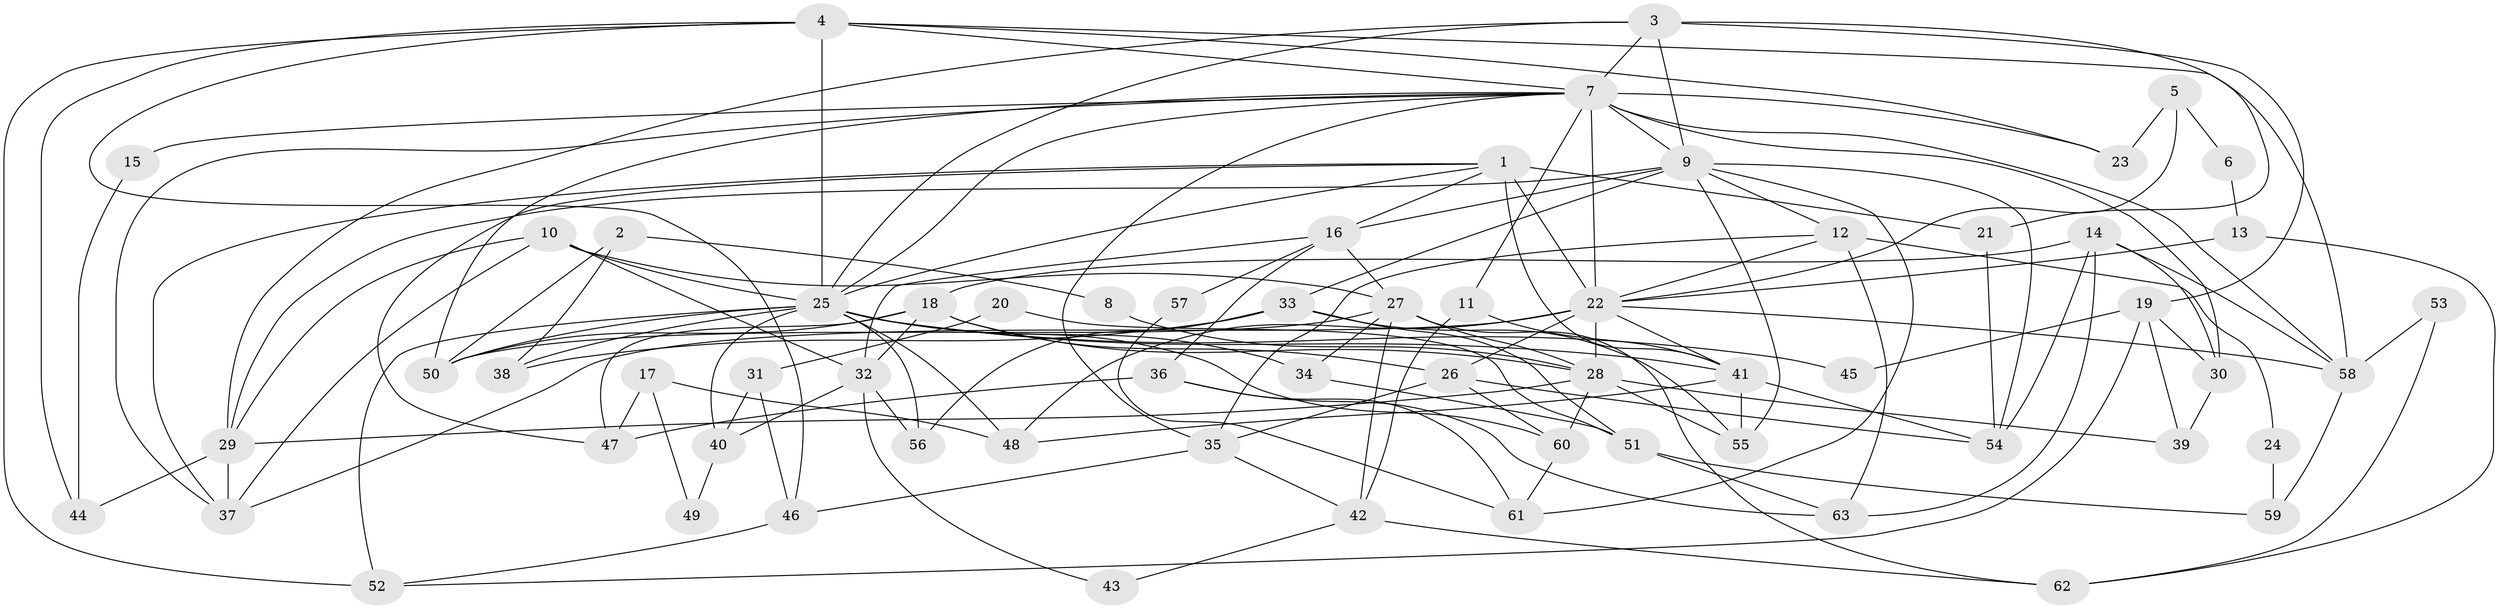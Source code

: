 // original degree distribution, {2: 0.1346153846153846, 3: 0.2692307692307692, 6: 0.1346153846153846, 4: 0.2403846153846154, 5: 0.20192307692307693, 8: 0.009615384615384616, 7: 0.009615384615384616}
// Generated by graph-tools (version 1.1) at 2025/51/03/04/25 22:51:14]
// undirected, 63 vertices, 145 edges
graph export_dot {
  node [color=gray90,style=filled];
  1;
  2;
  3;
  4;
  5;
  6;
  7;
  8;
  9;
  10;
  11;
  12;
  13;
  14;
  15;
  16;
  17;
  18;
  19;
  20;
  21;
  22;
  23;
  24;
  25;
  26;
  27;
  28;
  29;
  30;
  31;
  32;
  33;
  34;
  35;
  36;
  37;
  38;
  39;
  40;
  41;
  42;
  43;
  44;
  45;
  46;
  47;
  48;
  49;
  50;
  51;
  52;
  53;
  54;
  55;
  56;
  57;
  58;
  59;
  60;
  61;
  62;
  63;
  1 -- 16 [weight=1.0];
  1 -- 21 [weight=1.0];
  1 -- 22 [weight=2.0];
  1 -- 25 [weight=1.0];
  1 -- 37 [weight=1.0];
  1 -- 41 [weight=2.0];
  1 -- 47 [weight=1.0];
  2 -- 8 [weight=1.0];
  2 -- 38 [weight=1.0];
  2 -- 50 [weight=1.0];
  3 -- 7 [weight=1.0];
  3 -- 9 [weight=1.0];
  3 -- 19 [weight=1.0];
  3 -- 21 [weight=1.0];
  3 -- 25 [weight=1.0];
  3 -- 29 [weight=1.0];
  4 -- 7 [weight=1.0];
  4 -- 23 [weight=1.0];
  4 -- 25 [weight=3.0];
  4 -- 44 [weight=1.0];
  4 -- 46 [weight=1.0];
  4 -- 52 [weight=1.0];
  4 -- 58 [weight=1.0];
  5 -- 6 [weight=1.0];
  5 -- 22 [weight=1.0];
  5 -- 23 [weight=1.0];
  6 -- 13 [weight=1.0];
  7 -- 9 [weight=1.0];
  7 -- 11 [weight=1.0];
  7 -- 15 [weight=1.0];
  7 -- 22 [weight=1.0];
  7 -- 23 [weight=1.0];
  7 -- 25 [weight=1.0];
  7 -- 30 [weight=1.0];
  7 -- 35 [weight=1.0];
  7 -- 37 [weight=1.0];
  7 -- 50 [weight=1.0];
  7 -- 58 [weight=2.0];
  8 -- 28 [weight=1.0];
  9 -- 12 [weight=1.0];
  9 -- 16 [weight=1.0];
  9 -- 29 [weight=1.0];
  9 -- 33 [weight=1.0];
  9 -- 54 [weight=1.0];
  9 -- 55 [weight=1.0];
  9 -- 61 [weight=1.0];
  10 -- 25 [weight=1.0];
  10 -- 27 [weight=1.0];
  10 -- 29 [weight=1.0];
  10 -- 32 [weight=1.0];
  10 -- 37 [weight=1.0];
  11 -- 41 [weight=1.0];
  11 -- 42 [weight=1.0];
  12 -- 22 [weight=1.0];
  12 -- 24 [weight=1.0];
  12 -- 35 [weight=1.0];
  12 -- 63 [weight=1.0];
  13 -- 22 [weight=1.0];
  13 -- 62 [weight=1.0];
  14 -- 18 [weight=1.0];
  14 -- 30 [weight=1.0];
  14 -- 54 [weight=1.0];
  14 -- 58 [weight=1.0];
  14 -- 63 [weight=1.0];
  15 -- 44 [weight=1.0];
  16 -- 27 [weight=1.0];
  16 -- 32 [weight=1.0];
  16 -- 36 [weight=1.0];
  16 -- 57 [weight=1.0];
  17 -- 47 [weight=1.0];
  17 -- 48 [weight=1.0];
  17 -- 49 [weight=1.0];
  18 -- 26 [weight=3.0];
  18 -- 28 [weight=1.0];
  18 -- 32 [weight=1.0];
  18 -- 47 [weight=1.0];
  18 -- 50 [weight=1.0];
  19 -- 30 [weight=1.0];
  19 -- 39 [weight=1.0];
  19 -- 45 [weight=1.0];
  19 -- 52 [weight=1.0];
  20 -- 31 [weight=1.0];
  20 -- 51 [weight=1.0];
  21 -- 54 [weight=1.0];
  22 -- 26 [weight=1.0];
  22 -- 28 [weight=5.0];
  22 -- 37 [weight=1.0];
  22 -- 41 [weight=1.0];
  22 -- 48 [weight=1.0];
  22 -- 58 [weight=1.0];
  24 -- 59 [weight=1.0];
  25 -- 34 [weight=1.0];
  25 -- 38 [weight=1.0];
  25 -- 40 [weight=1.0];
  25 -- 41 [weight=1.0];
  25 -- 45 [weight=2.0];
  25 -- 48 [weight=1.0];
  25 -- 50 [weight=2.0];
  25 -- 52 [weight=2.0];
  25 -- 56 [weight=1.0];
  25 -- 60 [weight=1.0];
  26 -- 35 [weight=1.0];
  26 -- 54 [weight=1.0];
  26 -- 60 [weight=1.0];
  27 -- 28 [weight=1.0];
  27 -- 34 [weight=1.0];
  27 -- 42 [weight=2.0];
  27 -- 50 [weight=1.0];
  27 -- 62 [weight=1.0];
  28 -- 29 [weight=1.0];
  28 -- 39 [weight=1.0];
  28 -- 55 [weight=1.0];
  28 -- 60 [weight=1.0];
  29 -- 37 [weight=1.0];
  29 -- 44 [weight=1.0];
  30 -- 39 [weight=1.0];
  31 -- 40 [weight=1.0];
  31 -- 46 [weight=1.0];
  32 -- 40 [weight=1.0];
  32 -- 43 [weight=1.0];
  32 -- 56 [weight=1.0];
  33 -- 38 [weight=1.0];
  33 -- 51 [weight=1.0];
  33 -- 55 [weight=1.0];
  33 -- 56 [weight=1.0];
  34 -- 51 [weight=1.0];
  35 -- 42 [weight=1.0];
  35 -- 46 [weight=1.0];
  36 -- 47 [weight=1.0];
  36 -- 61 [weight=1.0];
  36 -- 63 [weight=1.0];
  40 -- 49 [weight=1.0];
  41 -- 48 [weight=1.0];
  41 -- 54 [weight=1.0];
  41 -- 55 [weight=1.0];
  42 -- 43 [weight=1.0];
  42 -- 62 [weight=1.0];
  46 -- 52 [weight=1.0];
  51 -- 59 [weight=1.0];
  51 -- 63 [weight=1.0];
  53 -- 58 [weight=1.0];
  53 -- 62 [weight=1.0];
  57 -- 61 [weight=1.0];
  58 -- 59 [weight=1.0];
  60 -- 61 [weight=1.0];
}
